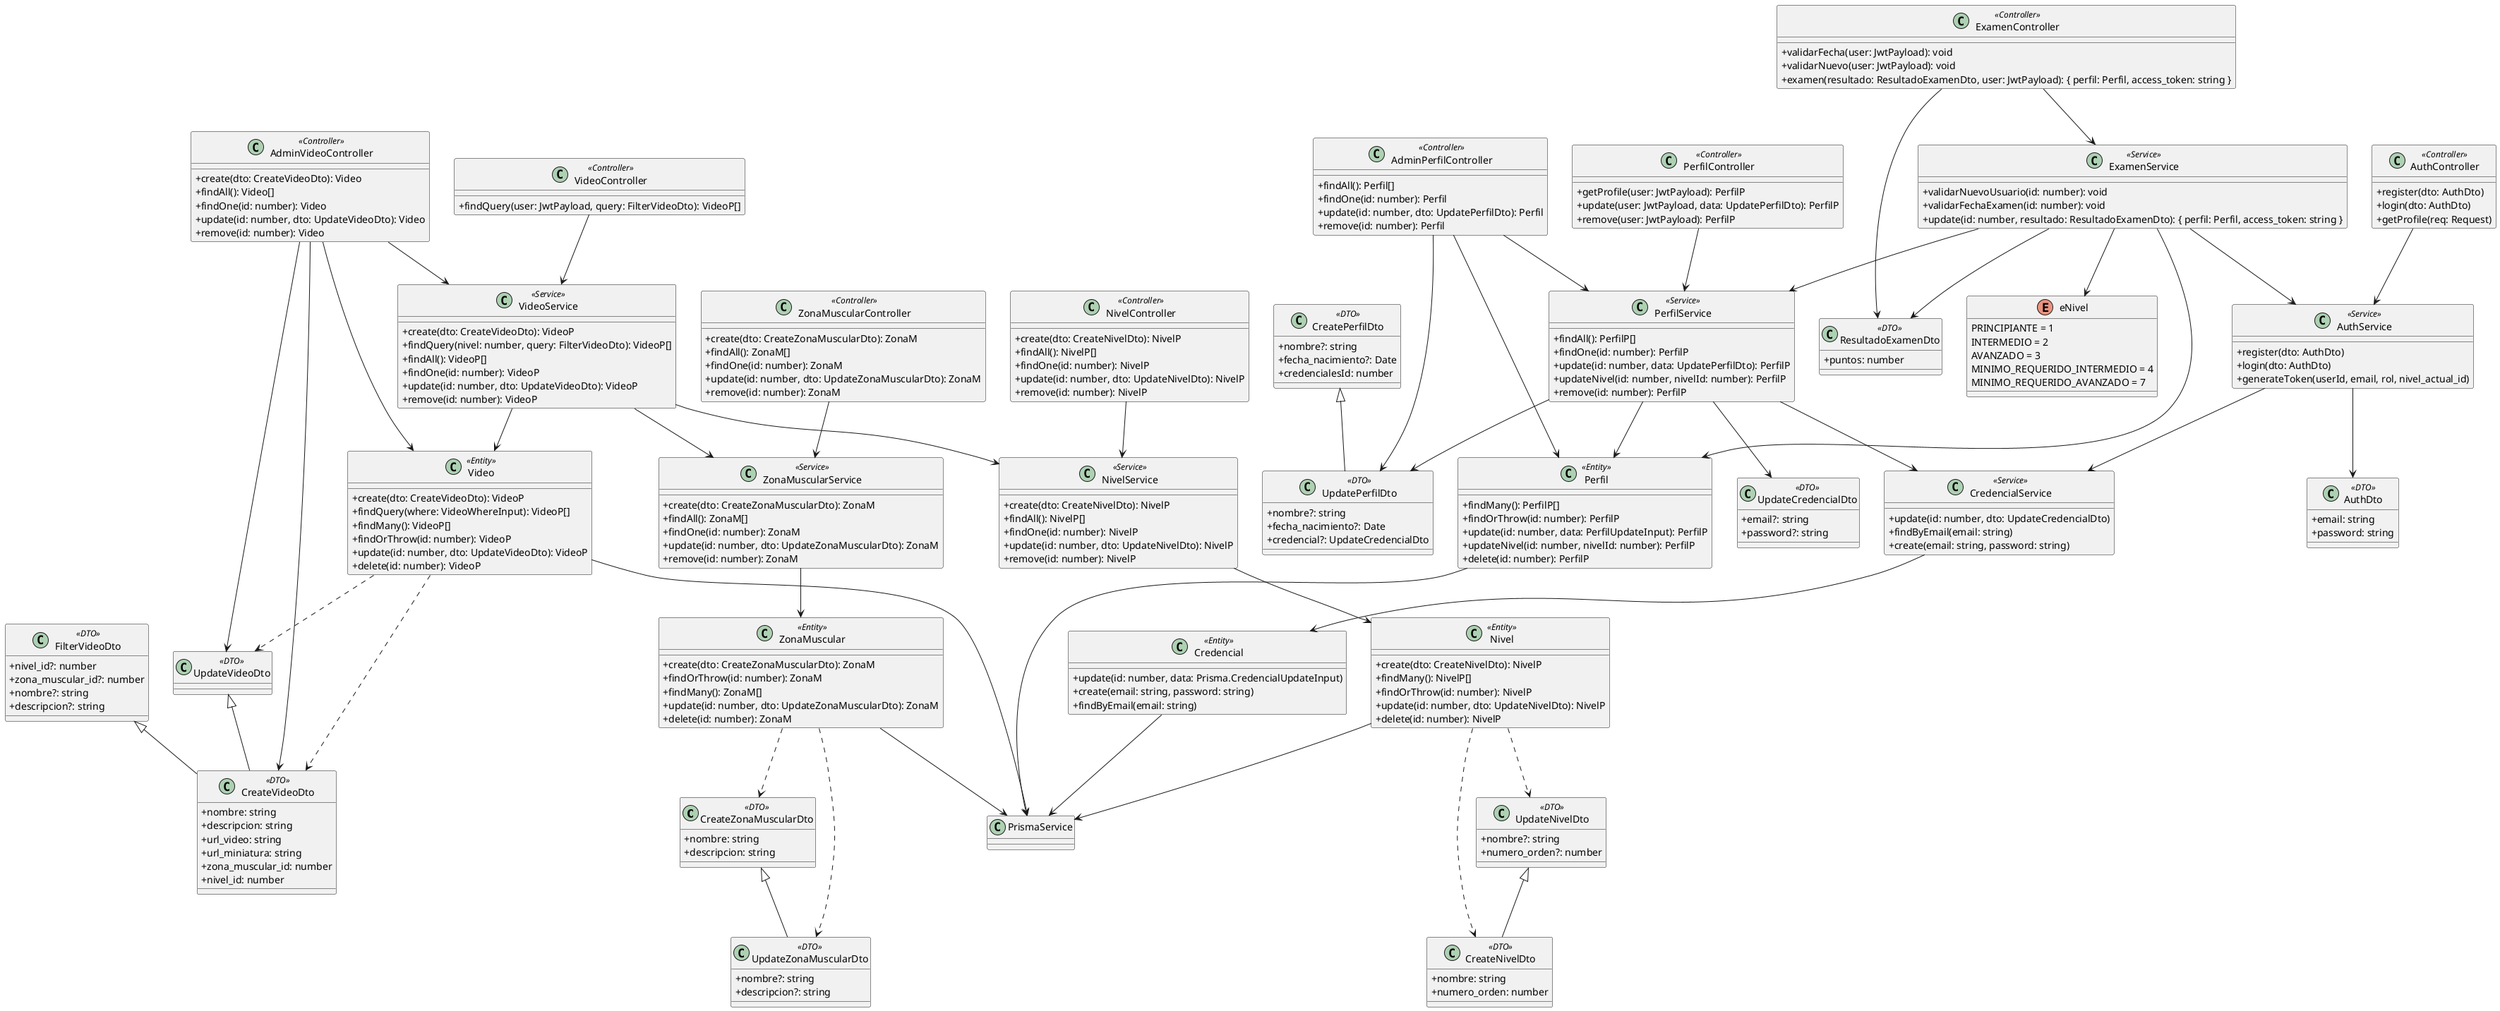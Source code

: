 @startuml VitalMove
skinparam classAttributeIconSize 0

class CreateZonaMuscularDto <<DTO>> {
  + nombre: string
  + descripcion: string
}

class UpdateZonaMuscularDto <<DTO>> {
  + nombre?: string
  + descripcion?: string
}

class ZonaMuscular <<Entity>> {
  + create(dto: CreateZonaMuscularDto): ZonaM
  + findOrThrow(id: number): ZonaM
  + findMany(): ZonaM[]
  + update(id: number, dto: UpdateZonaMuscularDto): ZonaM
  + delete(id: number): ZonaM
}

class ZonaMuscularService <<Service>> {
  + create(dto: CreateZonaMuscularDto): ZonaM
  + findAll(): ZonaM[]
  + findOne(id: number): ZonaM
  + update(id: number, dto: UpdateZonaMuscularDto): ZonaM
  + remove(id: number): ZonaM
}

class ZonaMuscularController <<Controller>> {
  + create(dto: CreateZonaMuscularDto): ZonaM
  + findAll(): ZonaM[]
  + findOne(id: number): ZonaM
  + update(id: number, dto: UpdateZonaMuscularDto): ZonaM
  + remove(id: number): ZonaM
}

class PrismaService

CreateZonaMuscularDto <|-- UpdateZonaMuscularDto
ZonaMuscularController --> ZonaMuscularService
ZonaMuscularService --> ZonaMuscular
ZonaMuscular --> PrismaService

ZonaMuscular ..> CreateZonaMuscularDto 
ZonaMuscular ..> UpdateZonaMuscularDto


class CreateVideoDto <<DTO>> {
  + nombre: string
  + descripcion: string
  + url_video: string
  + url_miniatura: string
  + zona_muscular_id: number
  + nivel_id: number
}

class FilterVideoDto <<DTO>> {
  + nivel_id?: number
  + zona_muscular_id?: number
  + nombre?: string
  + descripcion?: string
}

class UpdateVideoDto <<DTO>> {
  ' Hereda todos los atributos de CreateVideoDto opcionales
}

FilterVideoDto <|-- CreateVideoDto
UpdateVideoDto <|-- CreateVideoDto

class Video <<Entity>> {
  + create(dto: CreateVideoDto): VideoP
  + findQuery(where: VideoWhereInput): VideoP[]
  + findMany(): VideoP[]
  + findOrThrow(id: number): VideoP
  + update(id: number, dto: UpdateVideoDto): VideoP
  + delete(id: number): VideoP
}

class VideoService <<Service>> {
  + create(dto: CreateVideoDto): VideoP
  + findQuery(nivel: number, query: FilterVideoDto): VideoP[]
  + findAll(): VideoP[]
  + findOne(id: number): VideoP
  + update(id: number, dto: UpdateVideoDto): VideoP
  + remove(id: number): VideoP
}

class VideoController <<Controller>> {
  + findQuery(user: JwtPayload, query: FilterVideoDto): VideoP[]
}


VideoController --> VideoService
VideoService --> Video
Video --> PrismaService
VideoService --> ZonaMuscularService
VideoService --> NivelService

Video ..> CreateVideoDto 
Video ..> UpdateVideoDto 

class CreateNivelDto <<DTO>> {
  + nombre: string
  + numero_orden: number
}

class UpdateNivelDto <<DTO>> {
  + nombre?: string
  + numero_orden?: number
}

UpdateNivelDto <|-- CreateNivelDto

class Nivel <<Entity>> {
  + create(dto: CreateNivelDto): NivelP
  + findMany(): NivelP[]
  + findOrThrow(id: number): NivelP
  + update(id: number, dto: UpdateNivelDto): NivelP
  + delete(id: number): NivelP
}


class NivelService <<Service>> {
  + create(dto: CreateNivelDto): NivelP
  + findAll(): NivelP[]
  + findOne(id: number): NivelP
  + update(id: number, dto: UpdateNivelDto): NivelP
  + remove(id: number): NivelP
}


class NivelController <<Controller>> {
  + create(dto: CreateNivelDto): NivelP
  + findAll(): NivelP[]
  + findOne(id: number): NivelP
  + update(id: number, dto: UpdateNivelDto): NivelP
  + remove(id: number): NivelP
}


NivelController --> NivelService
NivelService --> Nivel
Nivel --> PrismaService

Nivel ..> CreateNivelDto 
Nivel ..> UpdateNivelDto 


class CreatePerfilDto <<DTO>> {
  + nombre?: string
  + fecha_nacimiento?: Date
  + credencialesId: number
}

class UpdatePerfilDto <<DTO>> {
  + nombre?: string
  + fecha_nacimiento?: Date
  + credencial?: UpdateCredencialDto
}

CreatePerfilDto <|-- UpdatePerfilDto

class UpdateCredencialDto <<DTO>>


class Perfil <<Entity>> {
  + findMany(): PerfilP[]
  + findOrThrow(id: number): PerfilP
  + update(id: number, data: PerfilUpdateInput): PerfilP
  + updateNivel(id: number, nivelId: number): PerfilP
  + delete(id: number): PerfilP
}


class PerfilService <<Service>> {
  + findAll(): PerfilP[]
  + findOne(id: number): PerfilP
  + update(id: number, data: UpdatePerfilDto): PerfilP
  + updateNivel(id: number, nivelId: number): PerfilP
  + remove(id: number): PerfilP
}


class PerfilController <<Controller>> {
  + getProfile(user: JwtPayload): PerfilP
  + update(user: JwtPayload, data: UpdatePerfilDto): PerfilP
  + remove(user: JwtPayload): PerfilP
}

class CredencialService <<Service>>


PerfilController --> PerfilService
PerfilService --> Perfil
Perfil --> PrismaService
PerfilService --> CredencialService
PerfilService --> UpdatePerfilDto
PerfilService --> UpdateCredencialDto

class ResultadoExamenDto <<DTO>> {
  + puntos: number
}


enum eNivel {
  PRINCIPIANTE = 1
  INTERMEDIO = 2
  AVANZADO = 3
  MINIMO_REQUERIDO_INTERMEDIO = 4
  MINIMO_REQUERIDO_AVANZADO = 7
}


class ExamenController <<Controller>> {
  + validarFecha(user: JwtPayload): void
  + validarNuevo(user: JwtPayload): void
  + examen(resultado: ResultadoExamenDto, user: JwtPayload): { perfil: Perfil, access_token: string }
}


class ExamenService <<Service>> {
  + validarNuevoUsuario(id: number): void
  + validarFechaExamen(id: number): void
  + update(id: number, resultado: ResultadoExamenDto): { perfil: Perfil, access_token: string }
}


ExamenController --> ExamenService
ExamenController --> ResultadoExamenDto
ExamenService --> PerfilService
ExamenService --> AuthService
ExamenService --> ResultadoExamenDto
ExamenService --> eNivel
ExamenService --> Perfil

class UpdateCredencialDto <<DTO>> {
  + email?: string
  + password?: string
}


class Credencial <<Entity>> {
  + update(id: number, data: Prisma.CredencialUpdateInput)
  + create(email: string, password: string)
  + findByEmail(email: string)
}


class CredencialService <<Service>> {
  + update(id: number, dto: UpdateCredencialDto)
  + findByEmail(email: string)
  + create(email: string, password: string)
}


class PrismaService


CredencialService --> Credencial
Credencial --> PrismaService

class AuthDto <<DTO>> {
  + email: string
  + password: string
}


class AuthService <<Service>> {
  + register(dto: AuthDto)
  + login(dto: AuthDto)
  + generateToken(userId, email, rol, nivel_actual_id)
}


class AuthController <<Controller>> {
  + register(dto: AuthDto)
  + login(dto: AuthDto)
  + getProfile(req: Request)
}



AuthController --> AuthService
AuthService --> CredencialService
AuthService --> AuthDto

class AdminPerfilController <<Controller>> {
  + findAll(): Perfil[]
  + findOne(id: number): Perfil
  + update(id: number, dto: UpdatePerfilDto): Perfil
  + remove(id: number): Perfil
}

class AdminVideoController <<Controller>> {
  + create(dto: CreateVideoDto): Video
  + findAll(): Video[]
  + findOne(id: number): Video
  + update(id: number, dto: UpdateVideoDto): Video
  + remove(id: number): Video
}


AdminPerfilController --> PerfilService
AdminPerfilController --> UpdatePerfilDto
AdminPerfilController --> Perfil

AdminVideoController --> VideoService
AdminVideoController --> CreateVideoDto
AdminVideoController --> UpdateVideoDto
AdminVideoController --> Video



@enduml